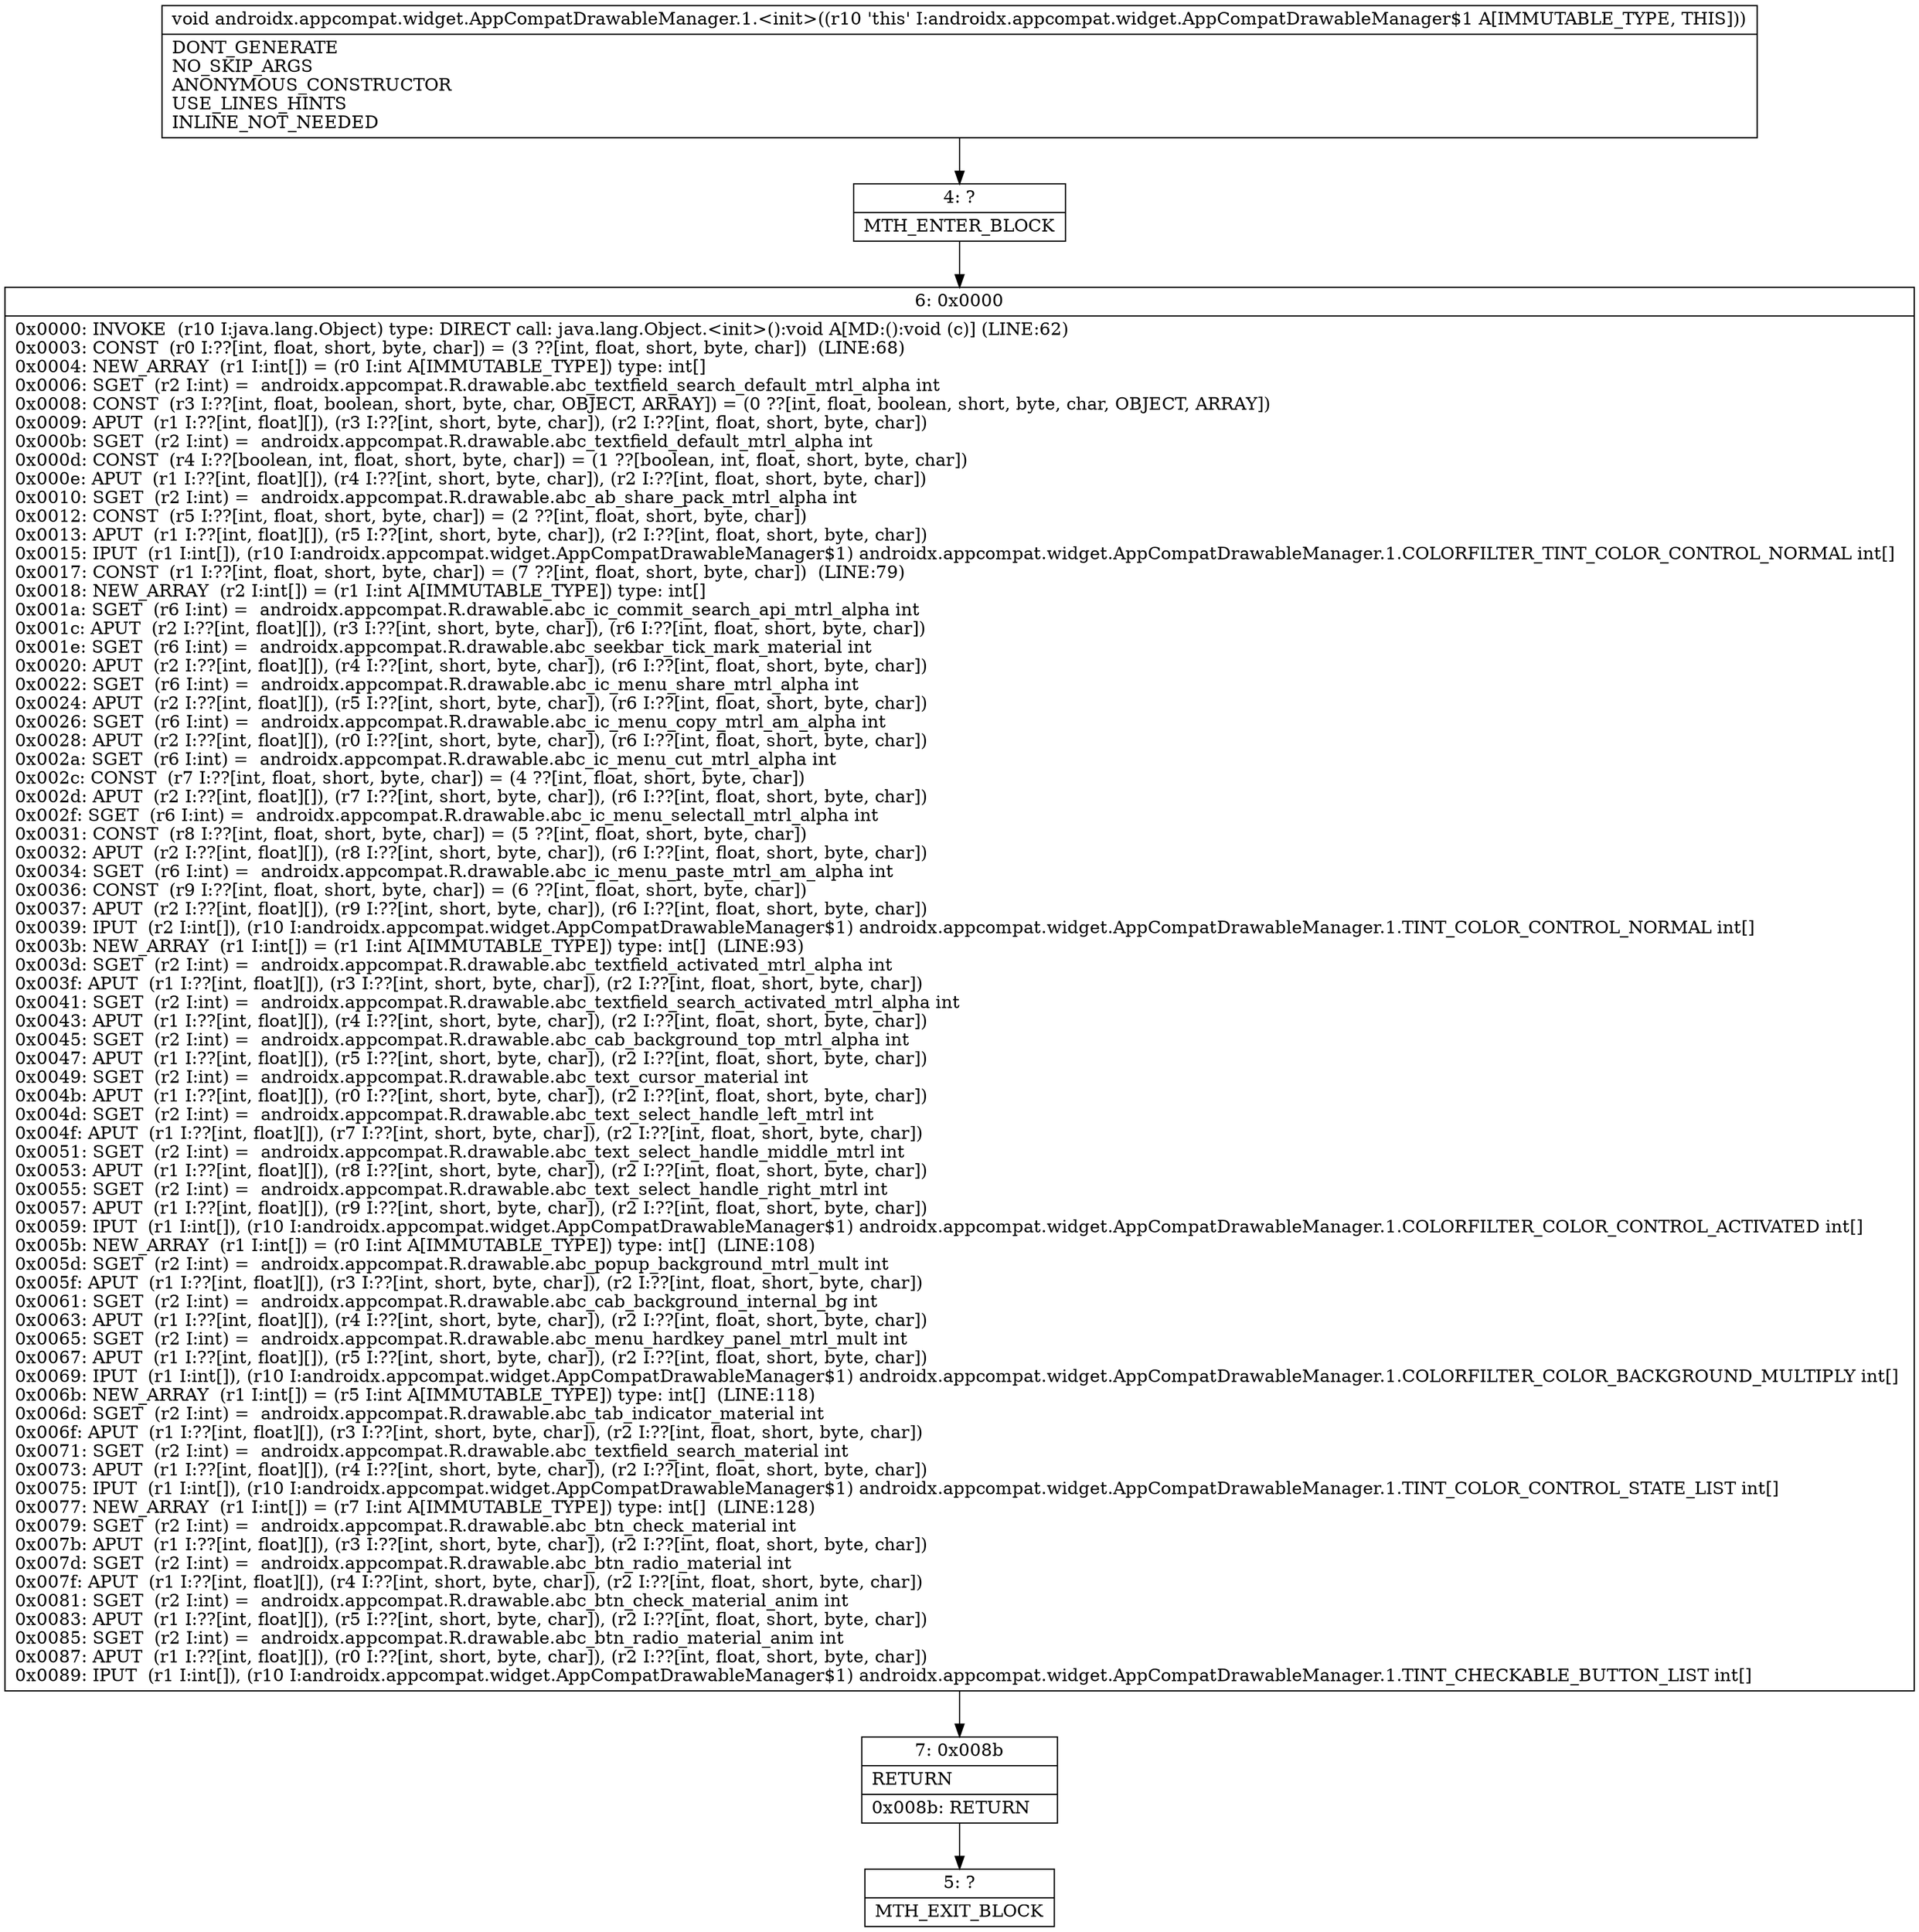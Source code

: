 digraph "CFG forandroidx.appcompat.widget.AppCompatDrawableManager.1.\<init\>()V" {
Node_4 [shape=record,label="{4\:\ ?|MTH_ENTER_BLOCK\l}"];
Node_6 [shape=record,label="{6\:\ 0x0000|0x0000: INVOKE  (r10 I:java.lang.Object) type: DIRECT call: java.lang.Object.\<init\>():void A[MD:():void (c)] (LINE:62)\l0x0003: CONST  (r0 I:??[int, float, short, byte, char]) = (3 ??[int, float, short, byte, char])  (LINE:68)\l0x0004: NEW_ARRAY  (r1 I:int[]) = (r0 I:int A[IMMUTABLE_TYPE]) type: int[] \l0x0006: SGET  (r2 I:int) =  androidx.appcompat.R.drawable.abc_textfield_search_default_mtrl_alpha int \l0x0008: CONST  (r3 I:??[int, float, boolean, short, byte, char, OBJECT, ARRAY]) = (0 ??[int, float, boolean, short, byte, char, OBJECT, ARRAY]) \l0x0009: APUT  (r1 I:??[int, float][]), (r3 I:??[int, short, byte, char]), (r2 I:??[int, float, short, byte, char]) \l0x000b: SGET  (r2 I:int) =  androidx.appcompat.R.drawable.abc_textfield_default_mtrl_alpha int \l0x000d: CONST  (r4 I:??[boolean, int, float, short, byte, char]) = (1 ??[boolean, int, float, short, byte, char]) \l0x000e: APUT  (r1 I:??[int, float][]), (r4 I:??[int, short, byte, char]), (r2 I:??[int, float, short, byte, char]) \l0x0010: SGET  (r2 I:int) =  androidx.appcompat.R.drawable.abc_ab_share_pack_mtrl_alpha int \l0x0012: CONST  (r5 I:??[int, float, short, byte, char]) = (2 ??[int, float, short, byte, char]) \l0x0013: APUT  (r1 I:??[int, float][]), (r5 I:??[int, short, byte, char]), (r2 I:??[int, float, short, byte, char]) \l0x0015: IPUT  (r1 I:int[]), (r10 I:androidx.appcompat.widget.AppCompatDrawableManager$1) androidx.appcompat.widget.AppCompatDrawableManager.1.COLORFILTER_TINT_COLOR_CONTROL_NORMAL int[] \l0x0017: CONST  (r1 I:??[int, float, short, byte, char]) = (7 ??[int, float, short, byte, char])  (LINE:79)\l0x0018: NEW_ARRAY  (r2 I:int[]) = (r1 I:int A[IMMUTABLE_TYPE]) type: int[] \l0x001a: SGET  (r6 I:int) =  androidx.appcompat.R.drawable.abc_ic_commit_search_api_mtrl_alpha int \l0x001c: APUT  (r2 I:??[int, float][]), (r3 I:??[int, short, byte, char]), (r6 I:??[int, float, short, byte, char]) \l0x001e: SGET  (r6 I:int) =  androidx.appcompat.R.drawable.abc_seekbar_tick_mark_material int \l0x0020: APUT  (r2 I:??[int, float][]), (r4 I:??[int, short, byte, char]), (r6 I:??[int, float, short, byte, char]) \l0x0022: SGET  (r6 I:int) =  androidx.appcompat.R.drawable.abc_ic_menu_share_mtrl_alpha int \l0x0024: APUT  (r2 I:??[int, float][]), (r5 I:??[int, short, byte, char]), (r6 I:??[int, float, short, byte, char]) \l0x0026: SGET  (r6 I:int) =  androidx.appcompat.R.drawable.abc_ic_menu_copy_mtrl_am_alpha int \l0x0028: APUT  (r2 I:??[int, float][]), (r0 I:??[int, short, byte, char]), (r6 I:??[int, float, short, byte, char]) \l0x002a: SGET  (r6 I:int) =  androidx.appcompat.R.drawable.abc_ic_menu_cut_mtrl_alpha int \l0x002c: CONST  (r7 I:??[int, float, short, byte, char]) = (4 ??[int, float, short, byte, char]) \l0x002d: APUT  (r2 I:??[int, float][]), (r7 I:??[int, short, byte, char]), (r6 I:??[int, float, short, byte, char]) \l0x002f: SGET  (r6 I:int) =  androidx.appcompat.R.drawable.abc_ic_menu_selectall_mtrl_alpha int \l0x0031: CONST  (r8 I:??[int, float, short, byte, char]) = (5 ??[int, float, short, byte, char]) \l0x0032: APUT  (r2 I:??[int, float][]), (r8 I:??[int, short, byte, char]), (r6 I:??[int, float, short, byte, char]) \l0x0034: SGET  (r6 I:int) =  androidx.appcompat.R.drawable.abc_ic_menu_paste_mtrl_am_alpha int \l0x0036: CONST  (r9 I:??[int, float, short, byte, char]) = (6 ??[int, float, short, byte, char]) \l0x0037: APUT  (r2 I:??[int, float][]), (r9 I:??[int, short, byte, char]), (r6 I:??[int, float, short, byte, char]) \l0x0039: IPUT  (r2 I:int[]), (r10 I:androidx.appcompat.widget.AppCompatDrawableManager$1) androidx.appcompat.widget.AppCompatDrawableManager.1.TINT_COLOR_CONTROL_NORMAL int[] \l0x003b: NEW_ARRAY  (r1 I:int[]) = (r1 I:int A[IMMUTABLE_TYPE]) type: int[]  (LINE:93)\l0x003d: SGET  (r2 I:int) =  androidx.appcompat.R.drawable.abc_textfield_activated_mtrl_alpha int \l0x003f: APUT  (r1 I:??[int, float][]), (r3 I:??[int, short, byte, char]), (r2 I:??[int, float, short, byte, char]) \l0x0041: SGET  (r2 I:int) =  androidx.appcompat.R.drawable.abc_textfield_search_activated_mtrl_alpha int \l0x0043: APUT  (r1 I:??[int, float][]), (r4 I:??[int, short, byte, char]), (r2 I:??[int, float, short, byte, char]) \l0x0045: SGET  (r2 I:int) =  androidx.appcompat.R.drawable.abc_cab_background_top_mtrl_alpha int \l0x0047: APUT  (r1 I:??[int, float][]), (r5 I:??[int, short, byte, char]), (r2 I:??[int, float, short, byte, char]) \l0x0049: SGET  (r2 I:int) =  androidx.appcompat.R.drawable.abc_text_cursor_material int \l0x004b: APUT  (r1 I:??[int, float][]), (r0 I:??[int, short, byte, char]), (r2 I:??[int, float, short, byte, char]) \l0x004d: SGET  (r2 I:int) =  androidx.appcompat.R.drawable.abc_text_select_handle_left_mtrl int \l0x004f: APUT  (r1 I:??[int, float][]), (r7 I:??[int, short, byte, char]), (r2 I:??[int, float, short, byte, char]) \l0x0051: SGET  (r2 I:int) =  androidx.appcompat.R.drawable.abc_text_select_handle_middle_mtrl int \l0x0053: APUT  (r1 I:??[int, float][]), (r8 I:??[int, short, byte, char]), (r2 I:??[int, float, short, byte, char]) \l0x0055: SGET  (r2 I:int) =  androidx.appcompat.R.drawable.abc_text_select_handle_right_mtrl int \l0x0057: APUT  (r1 I:??[int, float][]), (r9 I:??[int, short, byte, char]), (r2 I:??[int, float, short, byte, char]) \l0x0059: IPUT  (r1 I:int[]), (r10 I:androidx.appcompat.widget.AppCompatDrawableManager$1) androidx.appcompat.widget.AppCompatDrawableManager.1.COLORFILTER_COLOR_CONTROL_ACTIVATED int[] \l0x005b: NEW_ARRAY  (r1 I:int[]) = (r0 I:int A[IMMUTABLE_TYPE]) type: int[]  (LINE:108)\l0x005d: SGET  (r2 I:int) =  androidx.appcompat.R.drawable.abc_popup_background_mtrl_mult int \l0x005f: APUT  (r1 I:??[int, float][]), (r3 I:??[int, short, byte, char]), (r2 I:??[int, float, short, byte, char]) \l0x0061: SGET  (r2 I:int) =  androidx.appcompat.R.drawable.abc_cab_background_internal_bg int \l0x0063: APUT  (r1 I:??[int, float][]), (r4 I:??[int, short, byte, char]), (r2 I:??[int, float, short, byte, char]) \l0x0065: SGET  (r2 I:int) =  androidx.appcompat.R.drawable.abc_menu_hardkey_panel_mtrl_mult int \l0x0067: APUT  (r1 I:??[int, float][]), (r5 I:??[int, short, byte, char]), (r2 I:??[int, float, short, byte, char]) \l0x0069: IPUT  (r1 I:int[]), (r10 I:androidx.appcompat.widget.AppCompatDrawableManager$1) androidx.appcompat.widget.AppCompatDrawableManager.1.COLORFILTER_COLOR_BACKGROUND_MULTIPLY int[] \l0x006b: NEW_ARRAY  (r1 I:int[]) = (r5 I:int A[IMMUTABLE_TYPE]) type: int[]  (LINE:118)\l0x006d: SGET  (r2 I:int) =  androidx.appcompat.R.drawable.abc_tab_indicator_material int \l0x006f: APUT  (r1 I:??[int, float][]), (r3 I:??[int, short, byte, char]), (r2 I:??[int, float, short, byte, char]) \l0x0071: SGET  (r2 I:int) =  androidx.appcompat.R.drawable.abc_textfield_search_material int \l0x0073: APUT  (r1 I:??[int, float][]), (r4 I:??[int, short, byte, char]), (r2 I:??[int, float, short, byte, char]) \l0x0075: IPUT  (r1 I:int[]), (r10 I:androidx.appcompat.widget.AppCompatDrawableManager$1) androidx.appcompat.widget.AppCompatDrawableManager.1.TINT_COLOR_CONTROL_STATE_LIST int[] \l0x0077: NEW_ARRAY  (r1 I:int[]) = (r7 I:int A[IMMUTABLE_TYPE]) type: int[]  (LINE:128)\l0x0079: SGET  (r2 I:int) =  androidx.appcompat.R.drawable.abc_btn_check_material int \l0x007b: APUT  (r1 I:??[int, float][]), (r3 I:??[int, short, byte, char]), (r2 I:??[int, float, short, byte, char]) \l0x007d: SGET  (r2 I:int) =  androidx.appcompat.R.drawable.abc_btn_radio_material int \l0x007f: APUT  (r1 I:??[int, float][]), (r4 I:??[int, short, byte, char]), (r2 I:??[int, float, short, byte, char]) \l0x0081: SGET  (r2 I:int) =  androidx.appcompat.R.drawable.abc_btn_check_material_anim int \l0x0083: APUT  (r1 I:??[int, float][]), (r5 I:??[int, short, byte, char]), (r2 I:??[int, float, short, byte, char]) \l0x0085: SGET  (r2 I:int) =  androidx.appcompat.R.drawable.abc_btn_radio_material_anim int \l0x0087: APUT  (r1 I:??[int, float][]), (r0 I:??[int, short, byte, char]), (r2 I:??[int, float, short, byte, char]) \l0x0089: IPUT  (r1 I:int[]), (r10 I:androidx.appcompat.widget.AppCompatDrawableManager$1) androidx.appcompat.widget.AppCompatDrawableManager.1.TINT_CHECKABLE_BUTTON_LIST int[] \l}"];
Node_7 [shape=record,label="{7\:\ 0x008b|RETURN\l|0x008b: RETURN   \l}"];
Node_5 [shape=record,label="{5\:\ ?|MTH_EXIT_BLOCK\l}"];
MethodNode[shape=record,label="{void androidx.appcompat.widget.AppCompatDrawableManager.1.\<init\>((r10 'this' I:androidx.appcompat.widget.AppCompatDrawableManager$1 A[IMMUTABLE_TYPE, THIS]))  | DONT_GENERATE\lNO_SKIP_ARGS\lANONYMOUS_CONSTRUCTOR\lUSE_LINES_HINTS\lINLINE_NOT_NEEDED\l}"];
MethodNode -> Node_4;Node_4 -> Node_6;
Node_6 -> Node_7;
Node_7 -> Node_5;
}

